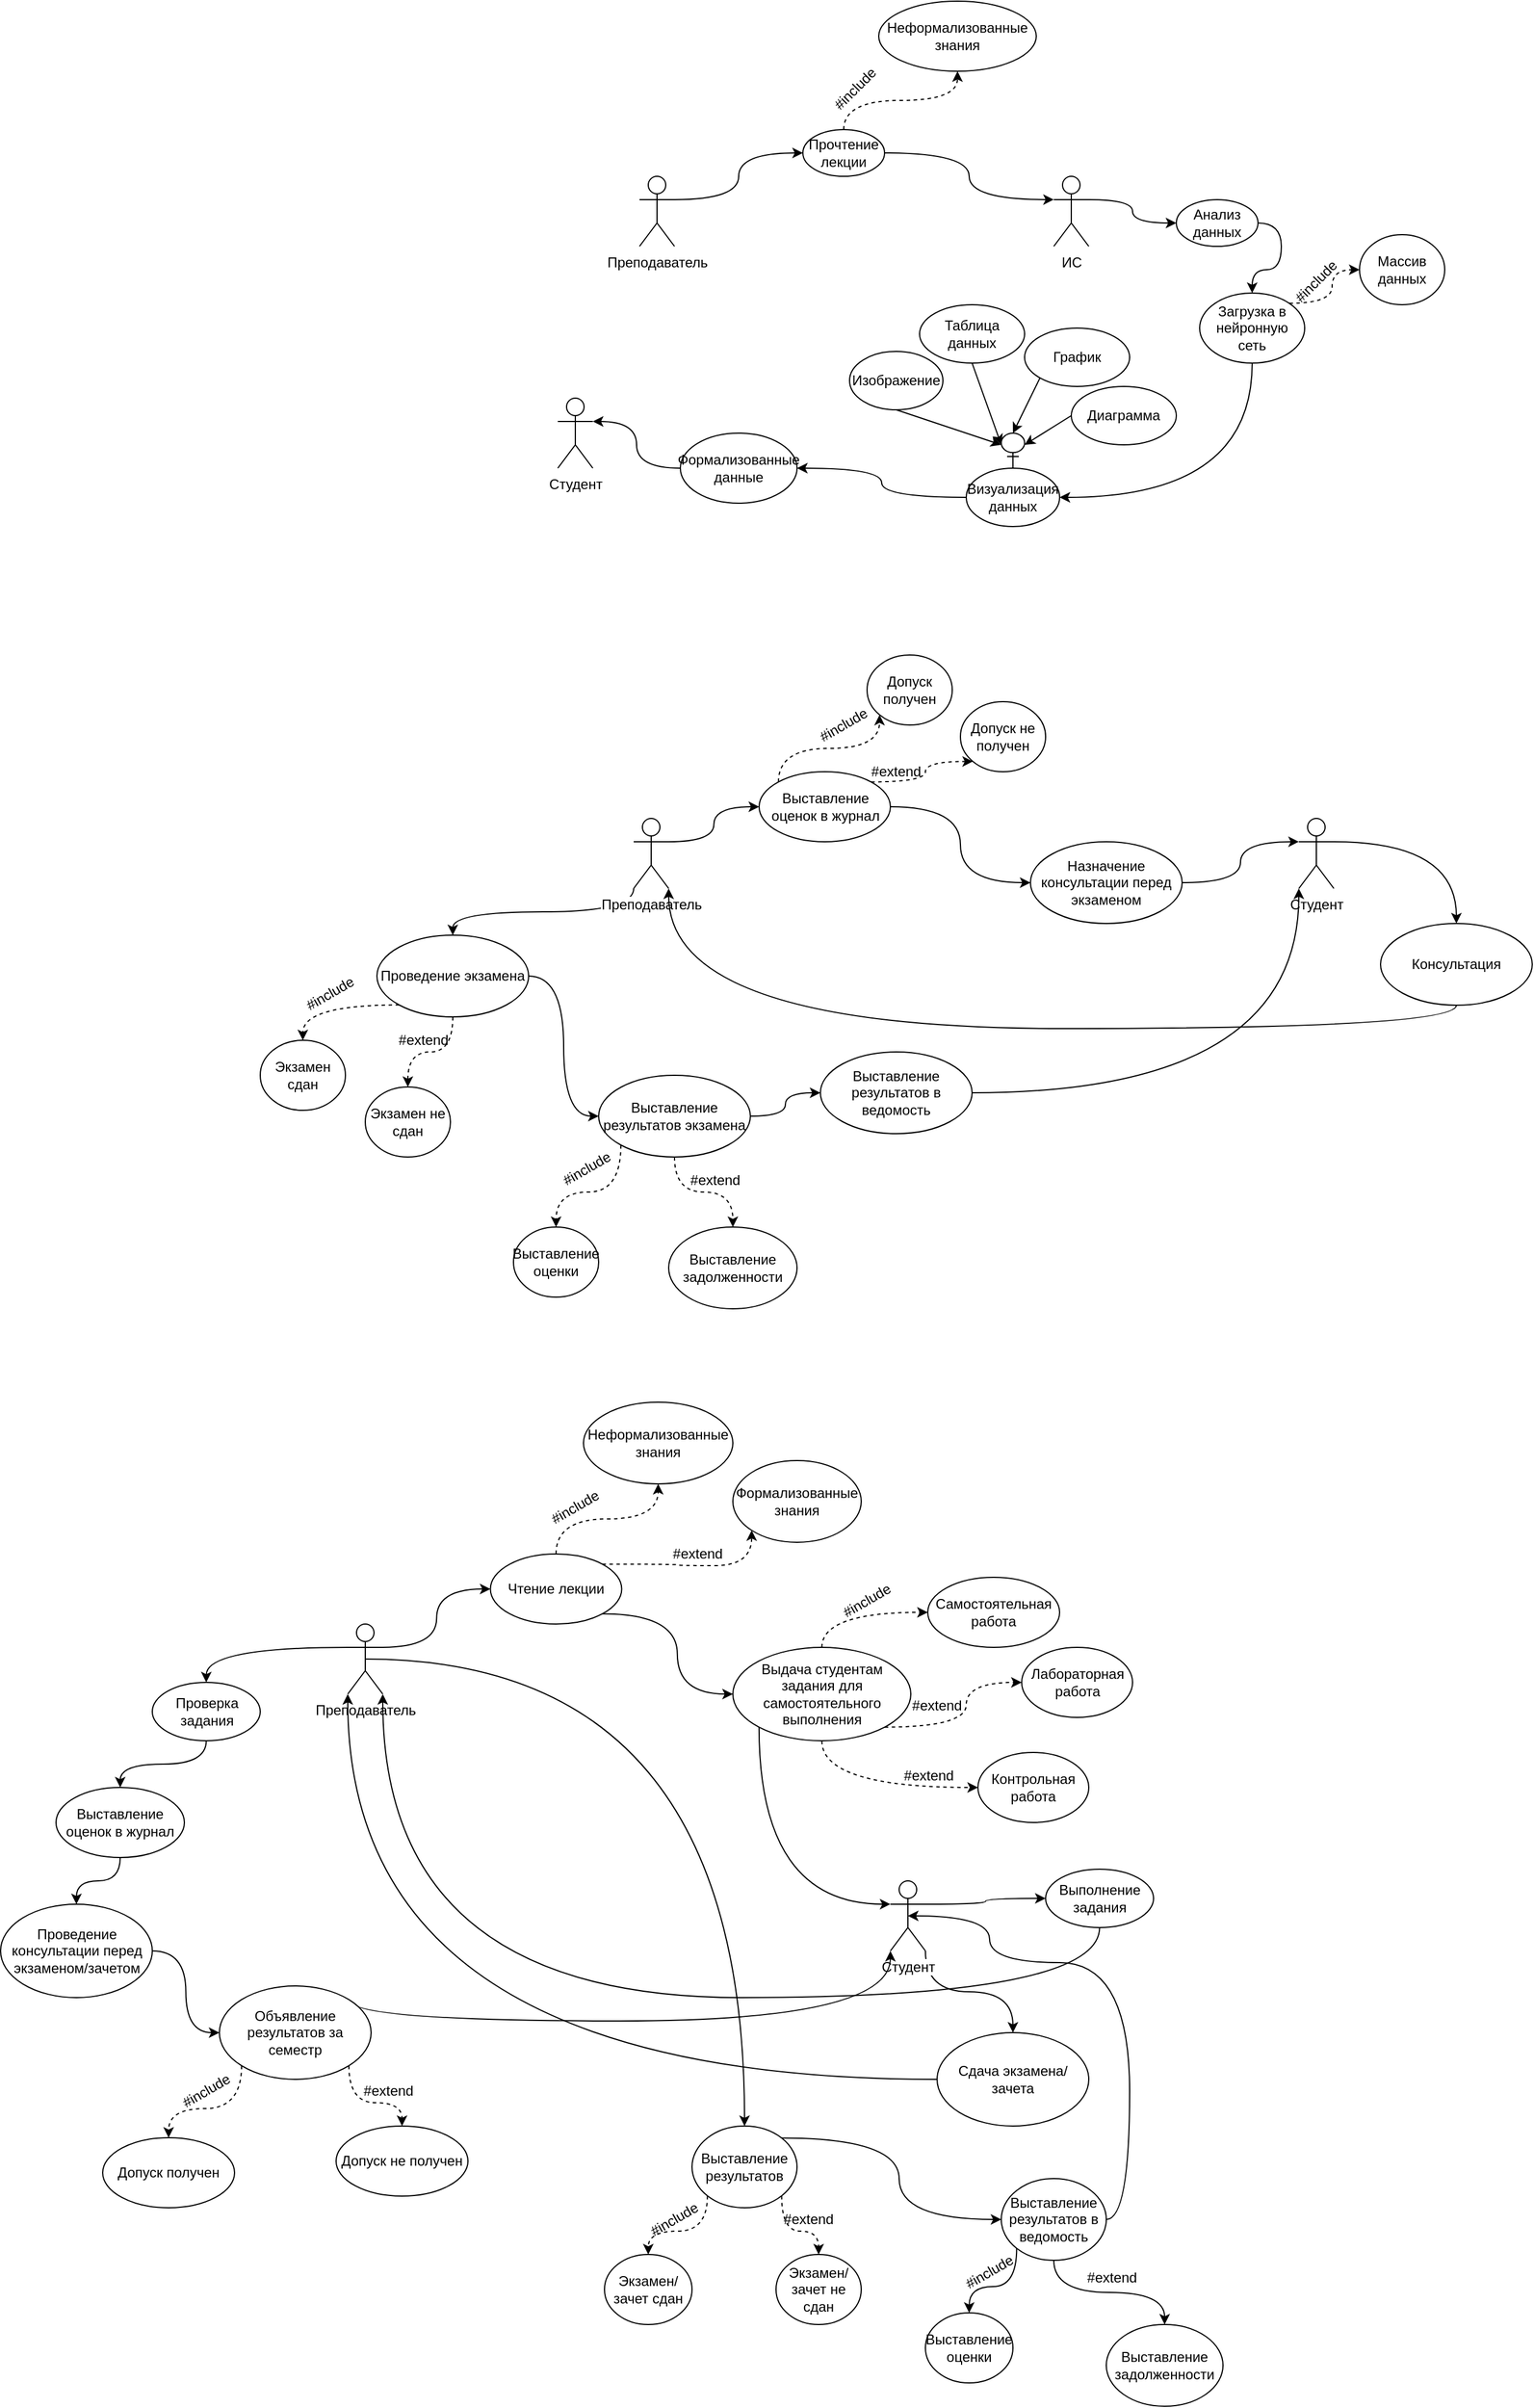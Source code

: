 <mxfile version="14.6.9" type="device"><diagram id="disMdKPnliEkPAT1LiD7" name="Page-1"><mxGraphModel dx="2473" dy="1334" grid="1" gridSize="10" guides="1" tooltips="1" connect="1" arrows="1" fold="1" page="0" pageScale="1" pageWidth="827" pageHeight="1169" math="0" shadow="0"><root><mxCell id="0"/><mxCell id="1" parent="0"/><mxCell id="OEwN9piiacfbvW0GB7L0-2" style="edgeStyle=orthogonalEdgeStyle;rounded=0;orthogonalLoop=1;jettySize=auto;html=1;exitX=1;exitY=0.333;exitDx=0;exitDy=0;exitPerimeter=0;curved=1;" edge="1" parent="1" source="_BsdYVgJWh_Lq2ML1ci0-2" target="OEwN9piiacfbvW0GB7L0-1"><mxGeometry relative="1" as="geometry"/></mxCell><mxCell id="_BsdYVgJWh_Lq2ML1ci0-2" value="Преподаватель" style="shape=umlActor;verticalLabelPosition=bottom;labelBackgroundColor=#ffffff;verticalAlign=top;html=1;outlineConnect=0;" parent="1" vertex="1"><mxGeometry x="-80" y="50" width="30" height="60" as="geometry"/></mxCell><mxCell id="_BsdYVgJWh_Lq2ML1ci0-7" value="" style="shape=umlLifeline;participant=umlBoundary;perimeter=lifelinePerimeter;whiteSpace=wrap;html=1;container=1;collapsible=0;recursiveResize=0;verticalAlign=top;spacingTop=36;labelBackgroundColor=#ffffff;outlineConnect=0;rotation=-90;" parent="1" vertex="1"><mxGeometry x="230" y="270" width="20" height="20" as="geometry"/></mxCell><mxCell id="OEwN9piiacfbvW0GB7L0-24" style="edgeStyle=orthogonalEdgeStyle;rounded=0;orthogonalLoop=1;jettySize=auto;html=1;exitX=0;exitY=0.5;exitDx=0;exitDy=0;entryX=1;entryY=0.5;entryDx=0;entryDy=0;curved=1;" edge="1" parent="1" source="_BsdYVgJWh_Lq2ML1ci0-26" target="OEwN9piiacfbvW0GB7L0-23"><mxGeometry relative="1" as="geometry"/></mxCell><mxCell id="_BsdYVgJWh_Lq2ML1ci0-26" value="Визуализация данных" style="ellipse;whiteSpace=wrap;html=1;" parent="1" vertex="1"><mxGeometry x="200" y="300" width="80" height="50" as="geometry"/></mxCell><mxCell id="_BsdYVgJWh_Lq2ML1ci0-29" value="" style="endArrow=none;html=1;entryX=0;entryY=0.5;entryDx=0;entryDy=0;entryPerimeter=0;" parent="1" target="_BsdYVgJWh_Lq2ML1ci0-7" edge="1"><mxGeometry width="50" height="50" relative="1" as="geometry"><mxPoint x="240" y="300" as="sourcePoint"/><mxPoint x="280" y="360" as="targetPoint"/></mxGeometry></mxCell><mxCell id="_BsdYVgJWh_Lq2ML1ci0-36" style="edgeStyle=none;rounded=0;orthogonalLoop=1;jettySize=auto;html=1;exitX=0.5;exitY=1;exitDx=0;exitDy=0;" parent="1" source="_BsdYVgJWh_Lq2ML1ci0-30" edge="1"><mxGeometry relative="1" as="geometry"><mxPoint x="230" y="280" as="targetPoint"/></mxGeometry></mxCell><mxCell id="_BsdYVgJWh_Lq2ML1ci0-30" value="Изображение" style="ellipse;whiteSpace=wrap;html=1;" parent="1" vertex="1"><mxGeometry x="100" y="200" width="80" height="50" as="geometry"/></mxCell><mxCell id="_BsdYVgJWh_Lq2ML1ci0-37" style="edgeStyle=none;rounded=0;orthogonalLoop=1;jettySize=auto;html=1;exitX=0.5;exitY=1;exitDx=0;exitDy=0;" parent="1" source="_BsdYVgJWh_Lq2ML1ci0-31" edge="1"><mxGeometry relative="1" as="geometry"><mxPoint x="230" y="280" as="targetPoint"/></mxGeometry></mxCell><mxCell id="_BsdYVgJWh_Lq2ML1ci0-31" value="Таблица данных" style="ellipse;whiteSpace=wrap;html=1;" parent="1" vertex="1"><mxGeometry x="160" y="160" width="90" height="50" as="geometry"/></mxCell><mxCell id="_BsdYVgJWh_Lq2ML1ci0-38" style="edgeStyle=none;rounded=0;orthogonalLoop=1;jettySize=auto;html=1;exitX=0;exitY=1;exitDx=0;exitDy=0;" parent="1" source="_BsdYVgJWh_Lq2ML1ci0-33" edge="1"><mxGeometry relative="1" as="geometry"><mxPoint x="240" y="270" as="targetPoint"/></mxGeometry></mxCell><mxCell id="_BsdYVgJWh_Lq2ML1ci0-33" value="График" style="ellipse;whiteSpace=wrap;html=1;" parent="1" vertex="1"><mxGeometry x="250" y="180" width="90" height="50" as="geometry"/></mxCell><mxCell id="_BsdYVgJWh_Lq2ML1ci0-48" value="#include" style="text;html=1;strokeColor=none;fillColor=none;align=center;verticalAlign=middle;whiteSpace=wrap;rounded=0;rotation=-45;" parent="1" vertex="1"><mxGeometry x="85" y="-35" width="40" height="20" as="geometry"/></mxCell><mxCell id="OEwN9piiacfbvW0GB7L0-32" style="edgeStyle=orthogonalEdgeStyle;curved=1;rounded=0;orthogonalLoop=1;jettySize=auto;html=1;exitX=1;exitY=0.333;exitDx=0;exitDy=0;exitPerimeter=0;entryX=0;entryY=0.5;entryDx=0;entryDy=0;" edge="1" parent="1" source="_BsdYVgJWh_Lq2ML1ci0-53" target="OEwN9piiacfbvW0GB7L0-31"><mxGeometry relative="1" as="geometry"/></mxCell><mxCell id="OEwN9piiacfbvW0GB7L0-49" style="edgeStyle=orthogonalEdgeStyle;curved=1;rounded=0;orthogonalLoop=1;jettySize=auto;html=1;exitX=0;exitY=1;exitDx=0;exitDy=0;exitPerimeter=0;entryX=0.5;entryY=0;entryDx=0;entryDy=0;" edge="1" parent="1" source="_BsdYVgJWh_Lq2ML1ci0-53" target="OEwN9piiacfbvW0GB7L0-48"><mxGeometry relative="1" as="geometry"/></mxCell><mxCell id="_BsdYVgJWh_Lq2ML1ci0-53" value="Преподаватель" style="shape=umlActor;verticalLabelPosition=bottom;labelBackgroundColor=#ffffff;verticalAlign=top;html=1;outlineConnect=0;" parent="1" vertex="1"><mxGeometry x="-85" y="600" width="30" height="60" as="geometry"/></mxCell><mxCell id="_BsdYVgJWh_Lq2ML1ci0-72" value="#extend" style="text;html=1;strokeColor=none;fillColor=none;align=center;verticalAlign=middle;whiteSpace=wrap;rounded=0;" parent="1" vertex="1"><mxGeometry x="120" y="550" width="40" height="20" as="geometry"/></mxCell><mxCell id="OEwN9piiacfbvW0GB7L0-4" style="edgeStyle=orthogonalEdgeStyle;curved=1;rounded=0;orthogonalLoop=1;jettySize=auto;html=1;exitX=0.5;exitY=0;exitDx=0;exitDy=0;dashed=1;" edge="1" parent="1" source="OEwN9piiacfbvW0GB7L0-1" target="OEwN9piiacfbvW0GB7L0-3"><mxGeometry relative="1" as="geometry"/></mxCell><mxCell id="OEwN9piiacfbvW0GB7L0-6" style="edgeStyle=orthogonalEdgeStyle;curved=1;rounded=0;orthogonalLoop=1;jettySize=auto;html=1;exitX=1;exitY=0.5;exitDx=0;exitDy=0;entryX=0;entryY=0.333;entryDx=0;entryDy=0;entryPerimeter=0;" edge="1" parent="1" source="OEwN9piiacfbvW0GB7L0-1" target="OEwN9piiacfbvW0GB7L0-5"><mxGeometry relative="1" as="geometry"/></mxCell><mxCell id="OEwN9piiacfbvW0GB7L0-1" value="Прочтение лекции" style="ellipse;whiteSpace=wrap;html=1;" vertex="1" parent="1"><mxGeometry x="60" y="10" width="70" height="40" as="geometry"/></mxCell><mxCell id="OEwN9piiacfbvW0GB7L0-3" value="Неформализованные знания" style="ellipse;whiteSpace=wrap;html=1;" vertex="1" parent="1"><mxGeometry x="125" y="-100" width="135" height="60" as="geometry"/></mxCell><mxCell id="OEwN9piiacfbvW0GB7L0-8" style="edgeStyle=orthogonalEdgeStyle;curved=1;rounded=0;orthogonalLoop=1;jettySize=auto;html=1;exitX=1;exitY=0.333;exitDx=0;exitDy=0;exitPerimeter=0;" edge="1" parent="1" source="OEwN9piiacfbvW0GB7L0-5" target="OEwN9piiacfbvW0GB7L0-7"><mxGeometry relative="1" as="geometry"/></mxCell><mxCell id="OEwN9piiacfbvW0GB7L0-5" value="ИС" style="shape=umlActor;verticalLabelPosition=bottom;labelBackgroundColor=#ffffff;verticalAlign=top;html=1;outlineConnect=0;" vertex="1" parent="1"><mxGeometry x="275" y="50" width="30" height="60" as="geometry"/></mxCell><mxCell id="OEwN9piiacfbvW0GB7L0-10" style="edgeStyle=orthogonalEdgeStyle;curved=1;rounded=0;orthogonalLoop=1;jettySize=auto;html=1;exitX=1;exitY=0.5;exitDx=0;exitDy=0;" edge="1" parent="1" source="OEwN9piiacfbvW0GB7L0-7" target="OEwN9piiacfbvW0GB7L0-9"><mxGeometry relative="1" as="geometry"/></mxCell><mxCell id="OEwN9piiacfbvW0GB7L0-7" value="Анализ данных" style="ellipse;whiteSpace=wrap;html=1;" vertex="1" parent="1"><mxGeometry x="380" y="70" width="70" height="40" as="geometry"/></mxCell><mxCell id="OEwN9piiacfbvW0GB7L0-12" style="edgeStyle=orthogonalEdgeStyle;curved=1;rounded=0;orthogonalLoop=1;jettySize=auto;html=1;exitX=1;exitY=0;exitDx=0;exitDy=0;dashed=1;" edge="1" parent="1" source="OEwN9piiacfbvW0GB7L0-9" target="OEwN9piiacfbvW0GB7L0-11"><mxGeometry relative="1" as="geometry"/></mxCell><mxCell id="OEwN9piiacfbvW0GB7L0-20" style="edgeStyle=orthogonalEdgeStyle;curved=1;rounded=0;orthogonalLoop=1;jettySize=auto;html=1;exitX=0.5;exitY=1;exitDx=0;exitDy=0;entryX=1;entryY=0.5;entryDx=0;entryDy=0;" edge="1" parent="1" source="OEwN9piiacfbvW0GB7L0-9" target="_BsdYVgJWh_Lq2ML1ci0-26"><mxGeometry relative="1" as="geometry"/></mxCell><mxCell id="OEwN9piiacfbvW0GB7L0-9" value="Загрузка в нейронную сеть" style="ellipse;whiteSpace=wrap;html=1;" vertex="1" parent="1"><mxGeometry x="400" y="150" width="90" height="60" as="geometry"/></mxCell><mxCell id="OEwN9piiacfbvW0GB7L0-11" value="Массив данных" style="ellipse;whiteSpace=wrap;html=1;" vertex="1" parent="1"><mxGeometry x="537" y="100" width="73" height="60" as="geometry"/></mxCell><mxCell id="OEwN9piiacfbvW0GB7L0-13" value="#include" style="text;html=1;strokeColor=none;fillColor=none;align=center;verticalAlign=middle;whiteSpace=wrap;rounded=0;rotation=-45;" vertex="1" parent="1"><mxGeometry x="480" y="130" width="40" height="20" as="geometry"/></mxCell><mxCell id="OEwN9piiacfbvW0GB7L0-22" style="rounded=0;orthogonalLoop=1;jettySize=auto;html=1;exitX=0;exitY=0.5;exitDx=0;exitDy=0;" edge="1" parent="1" source="OEwN9piiacfbvW0GB7L0-21" target="_BsdYVgJWh_Lq2ML1ci0-7"><mxGeometry relative="1" as="geometry"/></mxCell><mxCell id="OEwN9piiacfbvW0GB7L0-21" value="Диаграмма" style="ellipse;whiteSpace=wrap;html=1;" vertex="1" parent="1"><mxGeometry x="290" y="230" width="90" height="50" as="geometry"/></mxCell><mxCell id="OEwN9piiacfbvW0GB7L0-26" style="edgeStyle=orthogonalEdgeStyle;curved=1;rounded=0;orthogonalLoop=1;jettySize=auto;html=1;exitX=0;exitY=0.5;exitDx=0;exitDy=0;entryX=1;entryY=0.333;entryDx=0;entryDy=0;entryPerimeter=0;" edge="1" parent="1" source="OEwN9piiacfbvW0GB7L0-23" target="OEwN9piiacfbvW0GB7L0-25"><mxGeometry relative="1" as="geometry"/></mxCell><mxCell id="OEwN9piiacfbvW0GB7L0-23" value="Формализованные данные" style="ellipse;whiteSpace=wrap;html=1;" vertex="1" parent="1"><mxGeometry x="-45" y="270" width="100" height="60" as="geometry"/></mxCell><mxCell id="OEwN9piiacfbvW0GB7L0-25" value="Студент" style="shape=umlActor;verticalLabelPosition=bottom;labelBackgroundColor=#ffffff;verticalAlign=top;html=1;outlineConnect=0;" vertex="1" parent="1"><mxGeometry x="-150" y="240" width="30" height="60" as="geometry"/></mxCell><mxCell id="OEwN9piiacfbvW0GB7L0-39" style="edgeStyle=orthogonalEdgeStyle;curved=1;rounded=0;orthogonalLoop=1;jettySize=auto;html=1;exitX=0;exitY=0;exitDx=0;exitDy=0;entryX=0;entryY=1;entryDx=0;entryDy=0;dashed=1;" edge="1" parent="1" source="OEwN9piiacfbvW0GB7L0-31" target="OEwN9piiacfbvW0GB7L0-34"><mxGeometry relative="1" as="geometry"/></mxCell><mxCell id="OEwN9piiacfbvW0GB7L0-40" style="edgeStyle=orthogonalEdgeStyle;curved=1;rounded=0;orthogonalLoop=1;jettySize=auto;html=1;exitX=1;exitY=0;exitDx=0;exitDy=0;entryX=0;entryY=1;entryDx=0;entryDy=0;dashed=1;" edge="1" parent="1" source="OEwN9piiacfbvW0GB7L0-31" target="OEwN9piiacfbvW0GB7L0-38"><mxGeometry relative="1" as="geometry"/></mxCell><mxCell id="OEwN9piiacfbvW0GB7L0-41" style="edgeStyle=orthogonalEdgeStyle;curved=1;rounded=0;orthogonalLoop=1;jettySize=auto;html=1;exitX=1;exitY=0.5;exitDx=0;exitDy=0;entryX=0;entryY=0.5;entryDx=0;entryDy=0;" edge="1" parent="1" source="OEwN9piiacfbvW0GB7L0-31" target="OEwN9piiacfbvW0GB7L0-33"><mxGeometry relative="1" as="geometry"/></mxCell><mxCell id="OEwN9piiacfbvW0GB7L0-31" value="Выставление оценок в журнал" style="ellipse;whiteSpace=wrap;html=1;" vertex="1" parent="1"><mxGeometry x="22.5" y="560" width="112.5" height="60" as="geometry"/></mxCell><mxCell id="OEwN9piiacfbvW0GB7L0-44" style="edgeStyle=orthogonalEdgeStyle;curved=1;rounded=0;orthogonalLoop=1;jettySize=auto;html=1;exitX=1;exitY=0.5;exitDx=0;exitDy=0;entryX=0;entryY=0.333;entryDx=0;entryDy=0;entryPerimeter=0;" edge="1" parent="1" source="OEwN9piiacfbvW0GB7L0-33" target="OEwN9piiacfbvW0GB7L0-42"><mxGeometry relative="1" as="geometry"/></mxCell><mxCell id="OEwN9piiacfbvW0GB7L0-33" value="Назначение консультации перед экзаменом" style="ellipse;whiteSpace=wrap;html=1;" vertex="1" parent="1"><mxGeometry x="255" y="620" width="130" height="70" as="geometry"/></mxCell><mxCell id="OEwN9piiacfbvW0GB7L0-34" value="Допуск получен" style="ellipse;whiteSpace=wrap;html=1;" vertex="1" parent="1"><mxGeometry x="115" y="460" width="73" height="60" as="geometry"/></mxCell><mxCell id="OEwN9piiacfbvW0GB7L0-37" value="#include" style="text;html=1;strokeColor=none;fillColor=none;align=center;verticalAlign=middle;whiteSpace=wrap;rounded=0;rotation=-30;" vertex="1" parent="1"><mxGeometry x="75" y="510" width="40" height="20" as="geometry"/></mxCell><mxCell id="OEwN9piiacfbvW0GB7L0-38" value="Допуск не получен" style="ellipse;whiteSpace=wrap;html=1;" vertex="1" parent="1"><mxGeometry x="195" y="500" width="73" height="60" as="geometry"/></mxCell><mxCell id="OEwN9piiacfbvW0GB7L0-46" style="edgeStyle=orthogonalEdgeStyle;curved=1;rounded=0;orthogonalLoop=1;jettySize=auto;html=1;exitX=1;exitY=0.333;exitDx=0;exitDy=0;exitPerimeter=0;" edge="1" parent="1" source="OEwN9piiacfbvW0GB7L0-42" target="OEwN9piiacfbvW0GB7L0-45"><mxGeometry relative="1" as="geometry"/></mxCell><mxCell id="OEwN9piiacfbvW0GB7L0-42" value="Студент" style="shape=umlActor;verticalLabelPosition=bottom;labelBackgroundColor=#ffffff;verticalAlign=top;html=1;outlineConnect=0;" vertex="1" parent="1"><mxGeometry x="485" y="600" width="30" height="60" as="geometry"/></mxCell><mxCell id="OEwN9piiacfbvW0GB7L0-47" style="edgeStyle=orthogonalEdgeStyle;curved=1;rounded=0;orthogonalLoop=1;jettySize=auto;html=1;exitX=0.5;exitY=1;exitDx=0;exitDy=0;entryX=1;entryY=1;entryDx=0;entryDy=0;entryPerimeter=0;" edge="1" parent="1" source="OEwN9piiacfbvW0GB7L0-45" target="_BsdYVgJWh_Lq2ML1ci0-53"><mxGeometry relative="1" as="geometry"/></mxCell><mxCell id="OEwN9piiacfbvW0GB7L0-45" value="Консультация" style="ellipse;whiteSpace=wrap;html=1;" vertex="1" parent="1"><mxGeometry x="555" y="690" width="130" height="70" as="geometry"/></mxCell><mxCell id="OEwN9piiacfbvW0GB7L0-52" style="edgeStyle=orthogonalEdgeStyle;curved=1;rounded=0;orthogonalLoop=1;jettySize=auto;html=1;exitX=0;exitY=1;exitDx=0;exitDy=0;entryX=0.5;entryY=0;entryDx=0;entryDy=0;dashed=1;" edge="1" parent="1" source="OEwN9piiacfbvW0GB7L0-48" target="OEwN9piiacfbvW0GB7L0-51"><mxGeometry relative="1" as="geometry"/></mxCell><mxCell id="OEwN9piiacfbvW0GB7L0-54" style="edgeStyle=orthogonalEdgeStyle;curved=1;rounded=0;orthogonalLoop=1;jettySize=auto;html=1;exitX=0.5;exitY=1;exitDx=0;exitDy=0;dashed=1;" edge="1" parent="1" source="OEwN9piiacfbvW0GB7L0-48" target="OEwN9piiacfbvW0GB7L0-53"><mxGeometry relative="1" as="geometry"/></mxCell><mxCell id="OEwN9piiacfbvW0GB7L0-57" style="edgeStyle=orthogonalEdgeStyle;curved=1;rounded=0;orthogonalLoop=1;jettySize=auto;html=1;exitX=1;exitY=0.5;exitDx=0;exitDy=0;entryX=0;entryY=0.5;entryDx=0;entryDy=0;" edge="1" parent="1" source="OEwN9piiacfbvW0GB7L0-48" target="OEwN9piiacfbvW0GB7L0-50"><mxGeometry relative="1" as="geometry"/></mxCell><mxCell id="OEwN9piiacfbvW0GB7L0-48" value="Проведение экзамена" style="ellipse;whiteSpace=wrap;html=1;" vertex="1" parent="1"><mxGeometry x="-305" y="700" width="130" height="70" as="geometry"/></mxCell><mxCell id="OEwN9piiacfbvW0GB7L0-60" style="edgeStyle=orthogonalEdgeStyle;curved=1;rounded=0;orthogonalLoop=1;jettySize=auto;html=1;exitX=0;exitY=1;exitDx=0;exitDy=0;dashed=1;" edge="1" parent="1" source="OEwN9piiacfbvW0GB7L0-50" target="OEwN9piiacfbvW0GB7L0-59"><mxGeometry relative="1" as="geometry"/></mxCell><mxCell id="OEwN9piiacfbvW0GB7L0-63" style="edgeStyle=orthogonalEdgeStyle;curved=1;rounded=0;orthogonalLoop=1;jettySize=auto;html=1;exitX=0.5;exitY=1;exitDx=0;exitDy=0;dashed=1;" edge="1" parent="1" source="OEwN9piiacfbvW0GB7L0-50" target="OEwN9piiacfbvW0GB7L0-62"><mxGeometry relative="1" as="geometry"/></mxCell><mxCell id="OEwN9piiacfbvW0GB7L0-66" style="edgeStyle=orthogonalEdgeStyle;curved=1;rounded=0;orthogonalLoop=1;jettySize=auto;html=1;exitX=1;exitY=0.5;exitDx=0;exitDy=0;" edge="1" parent="1" source="OEwN9piiacfbvW0GB7L0-50" target="OEwN9piiacfbvW0GB7L0-65"><mxGeometry relative="1" as="geometry"/></mxCell><mxCell id="OEwN9piiacfbvW0GB7L0-50" value="Выставление результатов экзамена" style="ellipse;whiteSpace=wrap;html=1;" vertex="1" parent="1"><mxGeometry x="-115" y="820" width="130" height="70" as="geometry"/></mxCell><mxCell id="OEwN9piiacfbvW0GB7L0-51" value="Экзамен сдан" style="ellipse;whiteSpace=wrap;html=1;" vertex="1" parent="1"><mxGeometry x="-405" y="790" width="73" height="60" as="geometry"/></mxCell><mxCell id="OEwN9piiacfbvW0GB7L0-53" value="Экзамен не сдан" style="ellipse;whiteSpace=wrap;html=1;" vertex="1" parent="1"><mxGeometry x="-315" y="830" width="73" height="60" as="geometry"/></mxCell><mxCell id="OEwN9piiacfbvW0GB7L0-55" value="#include" style="text;html=1;strokeColor=none;fillColor=none;align=center;verticalAlign=middle;whiteSpace=wrap;rounded=0;rotation=-30;" vertex="1" parent="1"><mxGeometry x="-365" y="740" width="40" height="20" as="geometry"/></mxCell><mxCell id="OEwN9piiacfbvW0GB7L0-56" value="#extend" style="text;html=1;strokeColor=none;fillColor=none;align=center;verticalAlign=middle;whiteSpace=wrap;rounded=0;" vertex="1" parent="1"><mxGeometry x="-285" y="780" width="40" height="20" as="geometry"/></mxCell><mxCell id="OEwN9piiacfbvW0GB7L0-59" value="Выставление оценки" style="ellipse;whiteSpace=wrap;html=1;" vertex="1" parent="1"><mxGeometry x="-188" y="950" width="73" height="60" as="geometry"/></mxCell><mxCell id="OEwN9piiacfbvW0GB7L0-61" value="#include" style="text;html=1;strokeColor=none;fillColor=none;align=center;verticalAlign=middle;whiteSpace=wrap;rounded=0;rotation=-30;" vertex="1" parent="1"><mxGeometry x="-145" y="890" width="40" height="20" as="geometry"/></mxCell><mxCell id="OEwN9piiacfbvW0GB7L0-62" value="Выставление задолженности" style="ellipse;whiteSpace=wrap;html=1;" vertex="1" parent="1"><mxGeometry x="-55" y="950" width="110" height="70" as="geometry"/></mxCell><mxCell id="OEwN9piiacfbvW0GB7L0-64" value="#extend" style="text;html=1;strokeColor=none;fillColor=none;align=center;verticalAlign=middle;whiteSpace=wrap;rounded=0;" vertex="1" parent="1"><mxGeometry x="-35" y="900" width="40" height="20" as="geometry"/></mxCell><mxCell id="OEwN9piiacfbvW0GB7L0-67" style="edgeStyle=orthogonalEdgeStyle;curved=1;rounded=0;orthogonalLoop=1;jettySize=auto;html=1;exitX=1;exitY=0.5;exitDx=0;exitDy=0;entryX=0;entryY=1;entryDx=0;entryDy=0;entryPerimeter=0;" edge="1" parent="1" source="OEwN9piiacfbvW0GB7L0-65" target="OEwN9piiacfbvW0GB7L0-42"><mxGeometry relative="1" as="geometry"/></mxCell><mxCell id="OEwN9piiacfbvW0GB7L0-65" value="Выставление результатов в ведомость" style="ellipse;whiteSpace=wrap;html=1;" vertex="1" parent="1"><mxGeometry x="75" y="800" width="130" height="70" as="geometry"/></mxCell><mxCell id="OEwN9piiacfbvW0GB7L0-70" style="edgeStyle=orthogonalEdgeStyle;curved=1;rounded=0;orthogonalLoop=1;jettySize=auto;html=1;exitX=1;exitY=0.333;exitDx=0;exitDy=0;exitPerimeter=0;" edge="1" parent="1" source="OEwN9piiacfbvW0GB7L0-68" target="OEwN9piiacfbvW0GB7L0-69"><mxGeometry relative="1" as="geometry"/></mxCell><mxCell id="OEwN9piiacfbvW0GB7L0-94" style="edgeStyle=orthogonalEdgeStyle;curved=1;rounded=0;orthogonalLoop=1;jettySize=auto;html=1;exitX=0;exitY=0.333;exitDx=0;exitDy=0;exitPerimeter=0;entryX=0.5;entryY=0;entryDx=0;entryDy=0;" edge="1" parent="1" source="OEwN9piiacfbvW0GB7L0-68" target="OEwN9piiacfbvW0GB7L0-92"><mxGeometry relative="1" as="geometry"/></mxCell><mxCell id="OEwN9piiacfbvW0GB7L0-116" style="edgeStyle=orthogonalEdgeStyle;curved=1;rounded=0;orthogonalLoop=1;jettySize=auto;html=1;exitX=0.5;exitY=0.5;exitDx=0;exitDy=0;exitPerimeter=0;" edge="1" parent="1" source="OEwN9piiacfbvW0GB7L0-68" target="OEwN9piiacfbvW0GB7L0-115"><mxGeometry relative="1" as="geometry"/></mxCell><mxCell id="OEwN9piiacfbvW0GB7L0-68" value="Преподаватель" style="shape=umlActor;verticalLabelPosition=bottom;labelBackgroundColor=#ffffff;verticalAlign=top;html=1;outlineConnect=0;" vertex="1" parent="1"><mxGeometry x="-330" y="1290" width="30" height="60" as="geometry"/></mxCell><mxCell id="OEwN9piiacfbvW0GB7L0-73" style="edgeStyle=orthogonalEdgeStyle;curved=1;rounded=0;orthogonalLoop=1;jettySize=auto;html=1;exitX=0.5;exitY=0;exitDx=0;exitDy=0;dashed=1;" edge="1" parent="1" source="OEwN9piiacfbvW0GB7L0-69" target="OEwN9piiacfbvW0GB7L0-71"><mxGeometry relative="1" as="geometry"/></mxCell><mxCell id="OEwN9piiacfbvW0GB7L0-74" style="edgeStyle=orthogonalEdgeStyle;curved=1;rounded=0;orthogonalLoop=1;jettySize=auto;html=1;exitX=1;exitY=0;exitDx=0;exitDy=0;entryX=0;entryY=1;entryDx=0;entryDy=0;dashed=1;" edge="1" parent="1" source="OEwN9piiacfbvW0GB7L0-69" target="OEwN9piiacfbvW0GB7L0-72"><mxGeometry relative="1" as="geometry"/></mxCell><mxCell id="OEwN9piiacfbvW0GB7L0-78" style="edgeStyle=orthogonalEdgeStyle;curved=1;rounded=0;orthogonalLoop=1;jettySize=auto;html=1;exitX=1;exitY=1;exitDx=0;exitDy=0;entryX=0;entryY=0.5;entryDx=0;entryDy=0;" edge="1" parent="1" source="OEwN9piiacfbvW0GB7L0-69" target="OEwN9piiacfbvW0GB7L0-77"><mxGeometry relative="1" as="geometry"/></mxCell><mxCell id="OEwN9piiacfbvW0GB7L0-69" value="Чтение лекции" style="ellipse;whiteSpace=wrap;html=1;" vertex="1" parent="1"><mxGeometry x="-207.75" y="1230" width="112.5" height="60" as="geometry"/></mxCell><mxCell id="OEwN9piiacfbvW0GB7L0-71" value="Неформализованные знания" style="ellipse;whiteSpace=wrap;html=1;" vertex="1" parent="1"><mxGeometry x="-128" y="1100" width="128" height="70" as="geometry"/></mxCell><mxCell id="OEwN9piiacfbvW0GB7L0-72" value="Формализованные знания" style="ellipse;whiteSpace=wrap;html=1;" vertex="1" parent="1"><mxGeometry y="1150" width="110" height="70" as="geometry"/></mxCell><mxCell id="OEwN9piiacfbvW0GB7L0-75" value="#include" style="text;html=1;strokeColor=none;fillColor=none;align=center;verticalAlign=middle;whiteSpace=wrap;rounded=0;rotation=-30;" vertex="1" parent="1"><mxGeometry x="-155" y="1180" width="40" height="20" as="geometry"/></mxCell><mxCell id="OEwN9piiacfbvW0GB7L0-76" value="#extend" style="text;html=1;strokeColor=none;fillColor=none;align=center;verticalAlign=middle;whiteSpace=wrap;rounded=0;" vertex="1" parent="1"><mxGeometry x="-50" y="1220" width="40" height="20" as="geometry"/></mxCell><mxCell id="OEwN9piiacfbvW0GB7L0-82" style="edgeStyle=orthogonalEdgeStyle;curved=1;rounded=0;orthogonalLoop=1;jettySize=auto;html=1;exitX=0.5;exitY=0;exitDx=0;exitDy=0;dashed=1;" edge="1" parent="1" source="OEwN9piiacfbvW0GB7L0-77" target="OEwN9piiacfbvW0GB7L0-80"><mxGeometry relative="1" as="geometry"/></mxCell><mxCell id="OEwN9piiacfbvW0GB7L0-83" style="edgeStyle=orthogonalEdgeStyle;curved=1;rounded=0;orthogonalLoop=1;jettySize=auto;html=1;exitX=1;exitY=1;exitDx=0;exitDy=0;dashed=1;" edge="1" parent="1" source="OEwN9piiacfbvW0GB7L0-77" target="OEwN9piiacfbvW0GB7L0-81"><mxGeometry relative="1" as="geometry"/></mxCell><mxCell id="OEwN9piiacfbvW0GB7L0-87" style="edgeStyle=orthogonalEdgeStyle;curved=1;rounded=0;orthogonalLoop=1;jettySize=auto;html=1;exitX=0.5;exitY=1;exitDx=0;exitDy=0;entryX=0;entryY=0.5;entryDx=0;entryDy=0;dashed=1;" edge="1" parent="1" source="OEwN9piiacfbvW0GB7L0-77" target="OEwN9piiacfbvW0GB7L0-86"><mxGeometry relative="1" as="geometry"/></mxCell><mxCell id="OEwN9piiacfbvW0GB7L0-89" style="edgeStyle=orthogonalEdgeStyle;curved=1;rounded=0;orthogonalLoop=1;jettySize=auto;html=1;exitX=0;exitY=1;exitDx=0;exitDy=0;entryX=0;entryY=0.333;entryDx=0;entryDy=0;entryPerimeter=0;" edge="1" parent="1" source="OEwN9piiacfbvW0GB7L0-77" target="OEwN9piiacfbvW0GB7L0-79"><mxGeometry relative="1" as="geometry"/></mxCell><mxCell id="OEwN9piiacfbvW0GB7L0-77" value="Выдача студентам задания для самостоятельного выполнения" style="ellipse;whiteSpace=wrap;html=1;" vertex="1" parent="1"><mxGeometry y="1310" width="152.5" height="80" as="geometry"/></mxCell><mxCell id="OEwN9piiacfbvW0GB7L0-91" style="edgeStyle=orthogonalEdgeStyle;curved=1;rounded=0;orthogonalLoop=1;jettySize=auto;html=1;exitX=1;exitY=0.333;exitDx=0;exitDy=0;exitPerimeter=0;entryX=0;entryY=0.5;entryDx=0;entryDy=0;" edge="1" parent="1" source="OEwN9piiacfbvW0GB7L0-79" target="OEwN9piiacfbvW0GB7L0-90"><mxGeometry relative="1" as="geometry"/></mxCell><mxCell id="OEwN9piiacfbvW0GB7L0-112" style="edgeStyle=orthogonalEdgeStyle;curved=1;rounded=0;orthogonalLoop=1;jettySize=auto;html=1;exitX=1;exitY=1;exitDx=0;exitDy=0;exitPerimeter=0;" edge="1" parent="1" source="OEwN9piiacfbvW0GB7L0-79" target="OEwN9piiacfbvW0GB7L0-111"><mxGeometry relative="1" as="geometry"/></mxCell><mxCell id="OEwN9piiacfbvW0GB7L0-79" value="Студент" style="shape=umlActor;verticalLabelPosition=bottom;labelBackgroundColor=#ffffff;verticalAlign=top;html=1;outlineConnect=0;" vertex="1" parent="1"><mxGeometry x="135" y="1510" width="30" height="60" as="geometry"/></mxCell><mxCell id="OEwN9piiacfbvW0GB7L0-80" value="Самостоятельная работа" style="ellipse;whiteSpace=wrap;html=1;" vertex="1" parent="1"><mxGeometry x="167" y="1250" width="113" height="60" as="geometry"/></mxCell><mxCell id="OEwN9piiacfbvW0GB7L0-81" value="Лабораторная работа" style="ellipse;whiteSpace=wrap;html=1;" vertex="1" parent="1"><mxGeometry x="247.5" y="1310" width="95" height="60" as="geometry"/></mxCell><mxCell id="OEwN9piiacfbvW0GB7L0-84" value="#include" style="text;html=1;strokeColor=none;fillColor=none;align=center;verticalAlign=middle;whiteSpace=wrap;rounded=0;rotation=-30;" vertex="1" parent="1"><mxGeometry x="95" y="1260" width="40" height="20" as="geometry"/></mxCell><mxCell id="OEwN9piiacfbvW0GB7L0-85" value="#extend" style="text;html=1;strokeColor=none;fillColor=none;align=center;verticalAlign=middle;whiteSpace=wrap;rounded=0;" vertex="1" parent="1"><mxGeometry x="155" y="1350" width="40" height="20" as="geometry"/></mxCell><mxCell id="OEwN9piiacfbvW0GB7L0-86" value="Контрольная работа" style="ellipse;whiteSpace=wrap;html=1;" vertex="1" parent="1"><mxGeometry x="210" y="1400" width="95" height="60" as="geometry"/></mxCell><mxCell id="OEwN9piiacfbvW0GB7L0-88" value="#extend" style="text;html=1;strokeColor=none;fillColor=none;align=center;verticalAlign=middle;whiteSpace=wrap;rounded=0;" vertex="1" parent="1"><mxGeometry x="148" y="1410" width="40" height="20" as="geometry"/></mxCell><mxCell id="OEwN9piiacfbvW0GB7L0-93" style="edgeStyle=orthogonalEdgeStyle;curved=1;rounded=0;orthogonalLoop=1;jettySize=auto;html=1;exitX=0.5;exitY=1;exitDx=0;exitDy=0;entryX=1;entryY=1;entryDx=0;entryDy=0;entryPerimeter=0;" edge="1" parent="1" source="OEwN9piiacfbvW0GB7L0-90" target="OEwN9piiacfbvW0GB7L0-68"><mxGeometry relative="1" as="geometry"><Array as="points"><mxPoint x="314" y="1610"/><mxPoint x="-300" y="1610"/></Array></mxGeometry></mxCell><mxCell id="OEwN9piiacfbvW0GB7L0-90" value="Выполнение задания" style="ellipse;whiteSpace=wrap;html=1;" vertex="1" parent="1"><mxGeometry x="268" y="1500" width="92.5" height="50" as="geometry"/></mxCell><mxCell id="OEwN9piiacfbvW0GB7L0-99" style="edgeStyle=orthogonalEdgeStyle;curved=1;rounded=0;orthogonalLoop=1;jettySize=auto;html=1;exitX=0.5;exitY=1;exitDx=0;exitDy=0;entryX=0.5;entryY=0;entryDx=0;entryDy=0;" edge="1" parent="1" source="OEwN9piiacfbvW0GB7L0-92" target="OEwN9piiacfbvW0GB7L0-98"><mxGeometry relative="1" as="geometry"/></mxCell><mxCell id="OEwN9piiacfbvW0GB7L0-92" value="Проверка задания" style="ellipse;whiteSpace=wrap;html=1;" vertex="1" parent="1"><mxGeometry x="-497.5" y="1340" width="92.5" height="50" as="geometry"/></mxCell><mxCell id="OEwN9piiacfbvW0GB7L0-102" style="edgeStyle=orthogonalEdgeStyle;curved=1;rounded=0;orthogonalLoop=1;jettySize=auto;html=1;exitX=1;exitY=0.5;exitDx=0;exitDy=0;" edge="1" parent="1" source="OEwN9piiacfbvW0GB7L0-96" target="OEwN9piiacfbvW0GB7L0-101"><mxGeometry relative="1" as="geometry"/></mxCell><mxCell id="OEwN9piiacfbvW0GB7L0-96" value="Проведение консультации перед экзаменом/зачетом" style="ellipse;whiteSpace=wrap;html=1;" vertex="1" parent="1"><mxGeometry x="-627.5" y="1530" width="130" height="80" as="geometry"/></mxCell><mxCell id="OEwN9piiacfbvW0GB7L0-100" style="edgeStyle=orthogonalEdgeStyle;curved=1;rounded=0;orthogonalLoop=1;jettySize=auto;html=1;exitX=0.5;exitY=1;exitDx=0;exitDy=0;" edge="1" parent="1" source="OEwN9piiacfbvW0GB7L0-98" target="OEwN9piiacfbvW0GB7L0-96"><mxGeometry relative="1" as="geometry"/></mxCell><mxCell id="OEwN9piiacfbvW0GB7L0-98" value="Выставление оценок в журнал" style="ellipse;whiteSpace=wrap;html=1;" vertex="1" parent="1"><mxGeometry x="-580" y="1430" width="110" height="60" as="geometry"/></mxCell><mxCell id="OEwN9piiacfbvW0GB7L0-106" style="edgeStyle=orthogonalEdgeStyle;curved=1;rounded=0;orthogonalLoop=1;jettySize=auto;html=1;exitX=0;exitY=1;exitDx=0;exitDy=0;dashed=1;" edge="1" parent="1" source="OEwN9piiacfbvW0GB7L0-101" target="OEwN9piiacfbvW0GB7L0-103"><mxGeometry relative="1" as="geometry"/></mxCell><mxCell id="OEwN9piiacfbvW0GB7L0-107" style="edgeStyle=orthogonalEdgeStyle;curved=1;rounded=0;orthogonalLoop=1;jettySize=auto;html=1;exitX=1;exitY=1;exitDx=0;exitDy=0;dashed=1;" edge="1" parent="1" source="OEwN9piiacfbvW0GB7L0-101" target="OEwN9piiacfbvW0GB7L0-104"><mxGeometry relative="1" as="geometry"/></mxCell><mxCell id="OEwN9piiacfbvW0GB7L0-110" style="edgeStyle=orthogonalEdgeStyle;curved=1;rounded=0;orthogonalLoop=1;jettySize=auto;html=1;exitX=1;exitY=0;exitDx=0;exitDy=0;entryX=0;entryY=1;entryDx=0;entryDy=0;entryPerimeter=0;" edge="1" parent="1" source="OEwN9piiacfbvW0GB7L0-101" target="OEwN9piiacfbvW0GB7L0-79"><mxGeometry relative="1" as="geometry"><Array as="points"><mxPoint x="-329" y="1630"/><mxPoint x="135" y="1630"/></Array></mxGeometry></mxCell><mxCell id="OEwN9piiacfbvW0GB7L0-101" value="Объявление результатов за семестр" style="ellipse;whiteSpace=wrap;html=1;" vertex="1" parent="1"><mxGeometry x="-440" y="1600" width="130" height="80" as="geometry"/></mxCell><mxCell id="OEwN9piiacfbvW0GB7L0-103" value="Допуск получен" style="ellipse;whiteSpace=wrap;html=1;" vertex="1" parent="1"><mxGeometry x="-540" y="1730" width="113" height="60" as="geometry"/></mxCell><mxCell id="OEwN9piiacfbvW0GB7L0-104" value="Допуск не получен" style="ellipse;whiteSpace=wrap;html=1;" vertex="1" parent="1"><mxGeometry x="-340" y="1720" width="113" height="60" as="geometry"/></mxCell><mxCell id="OEwN9piiacfbvW0GB7L0-108" value="#include" style="text;html=1;strokeColor=none;fillColor=none;align=center;verticalAlign=middle;whiteSpace=wrap;rounded=0;rotation=-30;" vertex="1" parent="1"><mxGeometry x="-471.25" y="1680" width="40" height="20" as="geometry"/></mxCell><mxCell id="OEwN9piiacfbvW0GB7L0-109" value="#extend" style="text;html=1;strokeColor=none;fillColor=none;align=center;verticalAlign=middle;whiteSpace=wrap;rounded=0;" vertex="1" parent="1"><mxGeometry x="-315" y="1680" width="40" height="20" as="geometry"/></mxCell><mxCell id="OEwN9piiacfbvW0GB7L0-113" style="edgeStyle=orthogonalEdgeStyle;curved=1;rounded=0;orthogonalLoop=1;jettySize=auto;html=1;exitX=0;exitY=0.5;exitDx=0;exitDy=0;entryX=0;entryY=1;entryDx=0;entryDy=0;entryPerimeter=0;" edge="1" parent="1" source="OEwN9piiacfbvW0GB7L0-111" target="OEwN9piiacfbvW0GB7L0-68"><mxGeometry relative="1" as="geometry"/></mxCell><mxCell id="OEwN9piiacfbvW0GB7L0-111" value="Сдача экзамена/зачета" style="ellipse;whiteSpace=wrap;html=1;" vertex="1" parent="1"><mxGeometry x="175" y="1640" width="130" height="80" as="geometry"/></mxCell><mxCell id="OEwN9piiacfbvW0GB7L0-119" style="edgeStyle=orthogonalEdgeStyle;curved=1;rounded=0;orthogonalLoop=1;jettySize=auto;html=1;exitX=0;exitY=1;exitDx=0;exitDy=0;dashed=1;" edge="1" parent="1" source="OEwN9piiacfbvW0GB7L0-115" target="OEwN9piiacfbvW0GB7L0-117"><mxGeometry relative="1" as="geometry"/></mxCell><mxCell id="OEwN9piiacfbvW0GB7L0-120" style="edgeStyle=orthogonalEdgeStyle;curved=1;rounded=0;orthogonalLoop=1;jettySize=auto;html=1;exitX=1;exitY=1;exitDx=0;exitDy=0;dashed=1;" edge="1" parent="1" source="OEwN9piiacfbvW0GB7L0-115" target="OEwN9piiacfbvW0GB7L0-118"><mxGeometry relative="1" as="geometry"/></mxCell><mxCell id="OEwN9piiacfbvW0GB7L0-124" style="edgeStyle=orthogonalEdgeStyle;curved=1;rounded=0;orthogonalLoop=1;jettySize=auto;html=1;exitX=1;exitY=0;exitDx=0;exitDy=0;" edge="1" parent="1" source="OEwN9piiacfbvW0GB7L0-115" target="OEwN9piiacfbvW0GB7L0-123"><mxGeometry relative="1" as="geometry"/></mxCell><mxCell id="OEwN9piiacfbvW0GB7L0-115" value="Выставление результатов" style="ellipse;whiteSpace=wrap;html=1;" vertex="1" parent="1"><mxGeometry x="-35" y="1720" width="90" height="70" as="geometry"/></mxCell><mxCell id="OEwN9piiacfbvW0GB7L0-117" value="Экзамен/зачет сдан" style="ellipse;whiteSpace=wrap;html=1;" vertex="1" parent="1"><mxGeometry x="-110" y="1830" width="75" height="60" as="geometry"/></mxCell><mxCell id="OEwN9piiacfbvW0GB7L0-118" value="Экзамен/зачет не сдан" style="ellipse;whiteSpace=wrap;html=1;" vertex="1" parent="1"><mxGeometry x="37" y="1830" width="73" height="60" as="geometry"/></mxCell><mxCell id="OEwN9piiacfbvW0GB7L0-121" value="#include" style="text;html=1;strokeColor=none;fillColor=none;align=center;verticalAlign=middle;whiteSpace=wrap;rounded=0;rotation=-30;" vertex="1" parent="1"><mxGeometry x="-70" y="1790" width="40" height="20" as="geometry"/></mxCell><mxCell id="OEwN9piiacfbvW0GB7L0-122" value="#extend" style="text;html=1;strokeColor=none;fillColor=none;align=center;verticalAlign=middle;whiteSpace=wrap;rounded=0;" vertex="1" parent="1"><mxGeometry x="45" y="1790" width="40" height="20" as="geometry"/></mxCell><mxCell id="OEwN9piiacfbvW0GB7L0-125" style="edgeStyle=orthogonalEdgeStyle;curved=1;rounded=0;orthogonalLoop=1;jettySize=auto;html=1;exitX=1;exitY=0.5;exitDx=0;exitDy=0;entryX=0.5;entryY=0.5;entryDx=0;entryDy=0;entryPerimeter=0;" edge="1" parent="1" source="OEwN9piiacfbvW0GB7L0-123" target="OEwN9piiacfbvW0GB7L0-79"><mxGeometry relative="1" as="geometry"><Array as="points"><mxPoint x="340" y="1800"/><mxPoint x="340" y="1580"/><mxPoint x="220" y="1580"/><mxPoint x="220" y="1540"/></Array></mxGeometry></mxCell><mxCell id="OEwN9piiacfbvW0GB7L0-127" style="edgeStyle=orthogonalEdgeStyle;curved=1;rounded=0;orthogonalLoop=1;jettySize=auto;html=1;exitX=0;exitY=1;exitDx=0;exitDy=0;" edge="1" parent="1" source="OEwN9piiacfbvW0GB7L0-123" target="OEwN9piiacfbvW0GB7L0-126"><mxGeometry relative="1" as="geometry"/></mxCell><mxCell id="OEwN9piiacfbvW0GB7L0-130" style="edgeStyle=orthogonalEdgeStyle;curved=1;rounded=0;orthogonalLoop=1;jettySize=auto;html=1;exitX=0.5;exitY=1;exitDx=0;exitDy=0;" edge="1" parent="1" source="OEwN9piiacfbvW0GB7L0-123" target="OEwN9piiacfbvW0GB7L0-128"><mxGeometry relative="1" as="geometry"/></mxCell><mxCell id="OEwN9piiacfbvW0GB7L0-123" value="Выставление результатов в ведомость" style="ellipse;whiteSpace=wrap;html=1;" vertex="1" parent="1"><mxGeometry x="230" y="1765" width="90" height="70" as="geometry"/></mxCell><mxCell id="OEwN9piiacfbvW0GB7L0-126" value="Выставление оценки" style="ellipse;whiteSpace=wrap;html=1;" vertex="1" parent="1"><mxGeometry x="165" y="1880" width="75" height="60" as="geometry"/></mxCell><mxCell id="OEwN9piiacfbvW0GB7L0-128" value="Выставление задолженности" style="ellipse;whiteSpace=wrap;html=1;" vertex="1" parent="1"><mxGeometry x="320" y="1890" width="100" height="70" as="geometry"/></mxCell><mxCell id="OEwN9piiacfbvW0GB7L0-131" value="#include" style="text;html=1;strokeColor=none;fillColor=none;align=center;verticalAlign=middle;whiteSpace=wrap;rounded=0;rotation=-30;" vertex="1" parent="1"><mxGeometry x="200" y="1835" width="40" height="20" as="geometry"/></mxCell><mxCell id="OEwN9piiacfbvW0GB7L0-132" value="#extend" style="text;html=1;strokeColor=none;fillColor=none;align=center;verticalAlign=middle;whiteSpace=wrap;rounded=0;" vertex="1" parent="1"><mxGeometry x="305" y="1840" width="40" height="20" as="geometry"/></mxCell></root></mxGraphModel></diagram></mxfile>